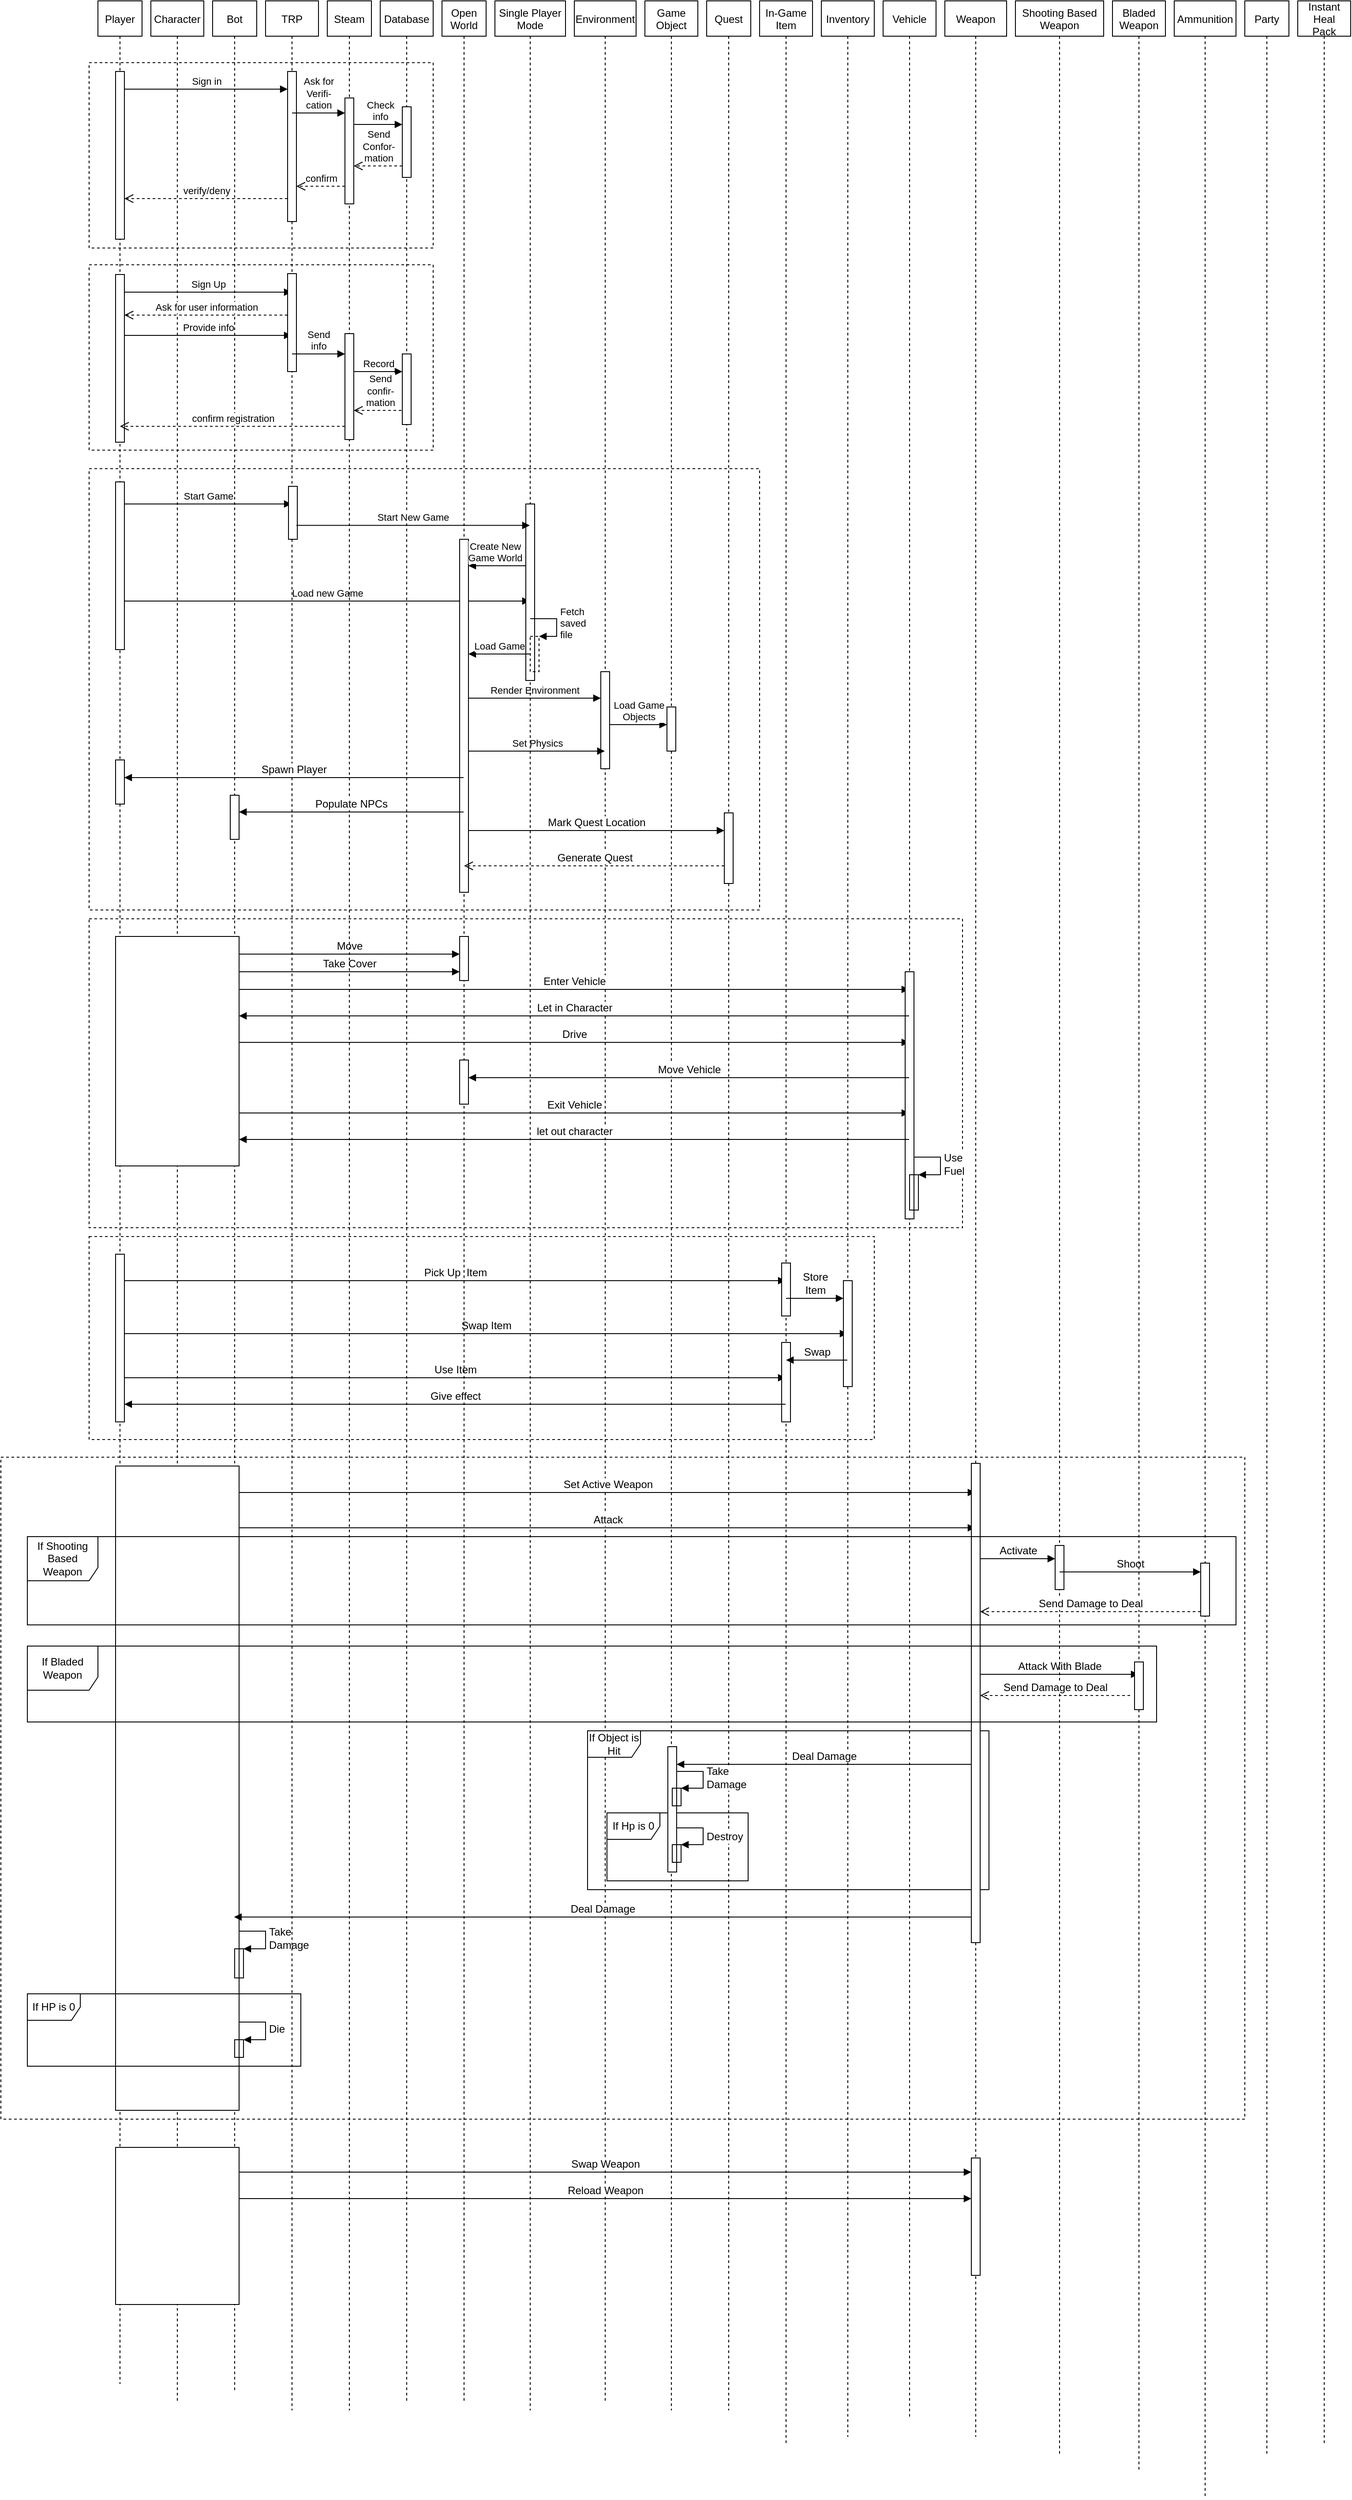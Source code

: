 <mxfile version="17.0.0" type="github">
  <diagram id="kgpKYQtTHZ0yAKxKKP6v" name="Page-1">
    <mxGraphModel dx="170" dy="191" grid="1" gridSize="10" guides="0" tooltips="1" connect="0" arrows="0" fold="1" page="1" pageScale="1" pageWidth="850" pageHeight="1100" math="0" shadow="0">
      <root>
        <mxCell id="0" />
        <mxCell id="1" parent="0" />
        <mxCell id="_rLH7s73-tPlKPjFJsqt-152" value="" style="rounded=0;whiteSpace=wrap;html=1;dashed=1;fontSize=12;fillColor=none;" vertex="1" parent="1">
          <mxGeometry x="10" y="1730" width="1410" height="750" as="geometry" />
        </mxCell>
        <mxCell id="_rLH7s73-tPlKPjFJsqt-13" value="Environment" style="shape=umlLifeline;perimeter=lifelinePerimeter;container=1;collapsible=0;recursiveResize=0;rounded=0;shadow=0;strokeWidth=1;" vertex="1" parent="1">
          <mxGeometry x="660" y="80" width="70" height="2720" as="geometry" />
        </mxCell>
        <mxCell id="_rLH7s73-tPlKPjFJsqt-14" value="" style="points=[];perimeter=orthogonalPerimeter;rounded=0;shadow=0;strokeWidth=1;" vertex="1" parent="_rLH7s73-tPlKPjFJsqt-13">
          <mxGeometry x="30" y="760" width="10" height="110" as="geometry" />
        </mxCell>
        <mxCell id="_rLH7s73-tPlKPjFJsqt-87" value="&lt;div&gt;Load Game&lt;/div&gt;&lt;div&gt;Objects&lt;br&gt;&lt;/div&gt;" style="html=1;verticalAlign=bottom;endArrow=block;rounded=0;labelBackgroundColor=#FFFFFF;" edge="1" parent="_rLH7s73-tPlKPjFJsqt-13" target="_rLH7s73-tPlKPjFJsqt-16">
          <mxGeometry width="80" relative="1" as="geometry">
            <mxPoint x="40" y="820" as="sourcePoint" />
            <mxPoint x="120" y="820" as="targetPoint" />
          </mxGeometry>
        </mxCell>
        <mxCell id="_rLH7s73-tPlKPjFJsqt-17" value="Quest" style="shape=umlLifeline;perimeter=lifelinePerimeter;container=1;collapsible=0;recursiveResize=0;rounded=0;shadow=0;strokeWidth=1;" vertex="1" parent="1">
          <mxGeometry x="810" y="80" width="50" height="2730" as="geometry" />
        </mxCell>
        <mxCell id="_rLH7s73-tPlKPjFJsqt-145" value="&lt;div&gt;If Object is&lt;/div&gt;&lt;div&gt;Hit&lt;br&gt;&lt;/div&gt;" style="shape=umlFrame;whiteSpace=wrap;html=1;fontSize=12;fillColor=default;" vertex="1" parent="_rLH7s73-tPlKPjFJsqt-17">
          <mxGeometry x="-135" y="1960" width="455" height="180" as="geometry" />
        </mxCell>
        <mxCell id="_rLH7s73-tPlKPjFJsqt-148" value="If Hp is 0" style="shape=umlFrame;whiteSpace=wrap;html=1;fontSize=12;fillColor=default;" vertex="1" parent="_rLH7s73-tPlKPjFJsqt-17">
          <mxGeometry x="-113" y="2053" width="160" height="77" as="geometry" />
        </mxCell>
        <mxCell id="_rLH7s73-tPlKPjFJsqt-118" value="" style="rounded=0;whiteSpace=wrap;html=1;dashed=1;fontSize=12;fillColor=none;" vertex="1" parent="1">
          <mxGeometry x="110" y="1480" width="890" height="230" as="geometry" />
        </mxCell>
        <mxCell id="_rLH7s73-tPlKPjFJsqt-109" value="" style="rounded=0;whiteSpace=wrap;html=1;dashed=1;fontSize=12;fillColor=none;" vertex="1" parent="1">
          <mxGeometry x="110" y="1120" width="990" height="350" as="geometry" />
        </mxCell>
        <mxCell id="_rLH7s73-tPlKPjFJsqt-96" value="" style="rounded=0;whiteSpace=wrap;html=1;dashed=1;fontSize=12;fillColor=none;" vertex="1" parent="1">
          <mxGeometry x="110" y="610" width="760" height="500" as="geometry" />
        </mxCell>
        <mxCell id="_rLH7s73-tPlKPjFJsqt-76" value="" style="rounded=0;whiteSpace=wrap;html=1;fillColor=none;dashed=1;" vertex="1" parent="1">
          <mxGeometry x="110" y="379" width="390" height="210" as="geometry" />
        </mxCell>
        <mxCell id="_rLH7s73-tPlKPjFJsqt-64" value="" style="rounded=0;whiteSpace=wrap;html=1;fillColor=none;dashed=1;" vertex="1" parent="1">
          <mxGeometry x="110" y="150" width="390" height="210" as="geometry" />
        </mxCell>
        <mxCell id="3nuBFxr9cyL0pnOWT2aG-1" value="Player" style="shape=umlLifeline;perimeter=lifelinePerimeter;container=1;collapsible=0;recursiveResize=0;rounded=0;shadow=0;strokeWidth=1;" parent="1" vertex="1">
          <mxGeometry x="120" y="80" width="50" height="2700" as="geometry" />
        </mxCell>
        <mxCell id="3nuBFxr9cyL0pnOWT2aG-2" value="" style="points=[];perimeter=orthogonalPerimeter;rounded=0;shadow=0;strokeWidth=1;" parent="3nuBFxr9cyL0pnOWT2aG-1" vertex="1">
          <mxGeometry x="20" y="80" width="10" height="190" as="geometry" />
        </mxCell>
        <mxCell id="_rLH7s73-tPlKPjFJsqt-55" value="Sign in" style="html=1;verticalAlign=bottom;endArrow=block;rounded=0;" edge="1" parent="3nuBFxr9cyL0pnOWT2aG-1" target="_rLH7s73-tPlKPjFJsqt-50">
          <mxGeometry width="80" relative="1" as="geometry">
            <mxPoint x="30" y="100" as="sourcePoint" />
            <mxPoint x="110" y="100" as="targetPoint" />
          </mxGeometry>
        </mxCell>
        <mxCell id="_rLH7s73-tPlKPjFJsqt-65" value="" style="points=[];perimeter=orthogonalPerimeter;rounded=0;shadow=0;strokeWidth=1;" vertex="1" parent="3nuBFxr9cyL0pnOWT2aG-1">
          <mxGeometry x="20" y="310" width="10" height="190" as="geometry" />
        </mxCell>
        <mxCell id="_rLH7s73-tPlKPjFJsqt-67" value="Sign Up" style="html=1;verticalAlign=bottom;endArrow=block;rounded=0;" edge="1" parent="3nuBFxr9cyL0pnOWT2aG-1" target="_rLH7s73-tPlKPjFJsqt-3">
          <mxGeometry width="80" relative="1" as="geometry">
            <mxPoint x="30" y="330" as="sourcePoint" />
            <mxPoint x="220" y="330" as="targetPoint" />
          </mxGeometry>
        </mxCell>
        <mxCell id="_rLH7s73-tPlKPjFJsqt-69" value="Provide info" style="html=1;verticalAlign=bottom;endArrow=block;rounded=0;" edge="1" parent="3nuBFxr9cyL0pnOWT2aG-1">
          <mxGeometry width="80" relative="1" as="geometry">
            <mxPoint x="30" y="379" as="sourcePoint" />
            <mxPoint x="219.5" y="379" as="targetPoint" />
          </mxGeometry>
        </mxCell>
        <mxCell id="_rLH7s73-tPlKPjFJsqt-77" value="" style="points=[];perimeter=orthogonalPerimeter;rounded=0;shadow=0;strokeWidth=1;" vertex="1" parent="3nuBFxr9cyL0pnOWT2aG-1">
          <mxGeometry x="20" y="545" width="10" height="190" as="geometry" />
        </mxCell>
        <mxCell id="_rLH7s73-tPlKPjFJsqt-79" value="Start Game" style="html=1;verticalAlign=bottom;endArrow=block;rounded=0;" edge="1" parent="3nuBFxr9cyL0pnOWT2aG-1" target="_rLH7s73-tPlKPjFJsqt-3">
          <mxGeometry width="80" relative="1" as="geometry">
            <mxPoint x="30" y="570" as="sourcePoint" />
            <mxPoint x="110" y="570" as="targetPoint" />
          </mxGeometry>
        </mxCell>
        <mxCell id="_rLH7s73-tPlKPjFJsqt-82" value="Load new Game" style="html=1;verticalAlign=bottom;endArrow=block;rounded=0;" edge="1" parent="3nuBFxr9cyL0pnOWT2aG-1" target="_rLH7s73-tPlKPjFJsqt-11">
          <mxGeometry width="80" relative="1" as="geometry">
            <mxPoint x="30" y="680" as="sourcePoint" />
            <mxPoint x="110" y="680" as="targetPoint" />
          </mxGeometry>
        </mxCell>
        <mxCell id="_rLH7s73-tPlKPjFJsqt-110" value="" style="points=[];perimeter=orthogonalPerimeter;rounded=0;shadow=0;strokeWidth=1;" vertex="1" parent="3nuBFxr9cyL0pnOWT2aG-1">
          <mxGeometry x="20" y="1420" width="10" height="190" as="geometry" />
        </mxCell>
        <mxCell id="_rLH7s73-tPlKPjFJsqt-111" value="Pick Up&amp;nbsp; Item" style="html=1;verticalAlign=bottom;endArrow=block;rounded=0;labelBackgroundColor=#FFFFFF;fontSize=12;" edge="1" parent="3nuBFxr9cyL0pnOWT2aG-1" target="_rLH7s73-tPlKPjFJsqt-19">
          <mxGeometry width="80" relative="1" as="geometry">
            <mxPoint x="30" y="1450" as="sourcePoint" />
            <mxPoint x="110" y="1450" as="targetPoint" />
          </mxGeometry>
        </mxCell>
        <mxCell id="_rLH7s73-tPlKPjFJsqt-113" value="Swap Item" style="html=1;verticalAlign=bottom;endArrow=block;rounded=0;labelBackgroundColor=#FFFFFF;fontSize=12;" edge="1" parent="3nuBFxr9cyL0pnOWT2aG-1" target="_rLH7s73-tPlKPjFJsqt-23">
          <mxGeometry width="80" relative="1" as="geometry">
            <mxPoint x="30" y="1510" as="sourcePoint" />
            <mxPoint x="110" y="1510" as="targetPoint" />
          </mxGeometry>
        </mxCell>
        <mxCell id="_rLH7s73-tPlKPjFJsqt-116" value="Use Item" style="html=1;verticalAlign=bottom;endArrow=block;rounded=0;labelBackgroundColor=#FFFFFF;fontSize=12;" edge="1" parent="3nuBFxr9cyL0pnOWT2aG-1" target="_rLH7s73-tPlKPjFJsqt-19">
          <mxGeometry width="80" relative="1" as="geometry">
            <mxPoint x="30" y="1560" as="sourcePoint" />
            <mxPoint x="110" y="1560" as="targetPoint" />
          </mxGeometry>
        </mxCell>
        <mxCell id="3nuBFxr9cyL0pnOWT2aG-5" value="Character" style="shape=umlLifeline;perimeter=lifelinePerimeter;container=1;collapsible=0;recursiveResize=0;rounded=0;shadow=0;strokeWidth=1;" parent="1" vertex="1">
          <mxGeometry x="180" y="80" width="60" height="2720" as="geometry" />
        </mxCell>
        <mxCell id="_rLH7s73-tPlKPjFJsqt-1" value="Bot" style="shape=umlLifeline;perimeter=lifelinePerimeter;container=1;collapsible=0;recursiveResize=0;rounded=0;shadow=0;strokeWidth=1;" vertex="1" parent="1">
          <mxGeometry x="250" y="80" width="50" height="2710" as="geometry" />
        </mxCell>
        <mxCell id="_rLH7s73-tPlKPjFJsqt-91" value="" style="points=[];perimeter=orthogonalPerimeter;rounded=0;shadow=0;strokeWidth=1;" vertex="1" parent="_rLH7s73-tPlKPjFJsqt-1">
          <mxGeometry x="20" y="900" width="10" height="50" as="geometry" />
        </mxCell>
        <mxCell id="_rLH7s73-tPlKPjFJsqt-99" value="Move" style="html=1;verticalAlign=bottom;endArrow=block;rounded=0;labelBackgroundColor=#FFFFFF;fontSize=12;" edge="1" parent="_rLH7s73-tPlKPjFJsqt-1" target="_rLH7s73-tPlKPjFJsqt-98">
          <mxGeometry width="80" relative="1" as="geometry">
            <mxPoint x="30" y="1080" as="sourcePoint" />
            <mxPoint x="260" y="1080" as="targetPoint" />
          </mxGeometry>
        </mxCell>
        <mxCell id="_rLH7s73-tPlKPjFJsqt-100" value="Enter Vehicle" style="html=1;verticalAlign=bottom;endArrow=block;rounded=0;labelBackgroundColor=#FFFFFF;fontSize=12;" edge="1" parent="_rLH7s73-tPlKPjFJsqt-1" target="_rLH7s73-tPlKPjFJsqt-25">
          <mxGeometry width="80" relative="1" as="geometry">
            <mxPoint x="30" y="1120" as="sourcePoint" />
            <mxPoint x="110" y="1120" as="targetPoint" />
          </mxGeometry>
        </mxCell>
        <mxCell id="_rLH7s73-tPlKPjFJsqt-102" value="Drive" style="html=1;verticalAlign=bottom;endArrow=block;rounded=0;labelBackgroundColor=#FFFFFF;fontSize=12;" edge="1" parent="_rLH7s73-tPlKPjFJsqt-1">
          <mxGeometry width="80" relative="1" as="geometry">
            <mxPoint x="30" y="1180" as="sourcePoint" />
            <mxPoint x="789.5" y="1180" as="targetPoint" />
          </mxGeometry>
        </mxCell>
        <mxCell id="_rLH7s73-tPlKPjFJsqt-105" value="Exit Vehicle" style="html=1;verticalAlign=bottom;endArrow=block;rounded=0;labelBackgroundColor=#FFFFFF;fontSize=12;" edge="1" parent="_rLH7s73-tPlKPjFJsqt-1" target="_rLH7s73-tPlKPjFJsqt-25">
          <mxGeometry width="80" relative="1" as="geometry">
            <mxPoint x="30" y="1260" as="sourcePoint" />
            <mxPoint x="110" y="1260" as="targetPoint" />
          </mxGeometry>
        </mxCell>
        <mxCell id="_rLH7s73-tPlKPjFJsqt-119" value="" style="points=[];perimeter=orthogonalPerimeter;rounded=0;shadow=0;strokeWidth=1;" vertex="1" parent="_rLH7s73-tPlKPjFJsqt-1">
          <mxGeometry x="-110" y="1660" width="140" height="730" as="geometry" />
        </mxCell>
        <mxCell id="_rLH7s73-tPlKPjFJsqt-121" value="Set Active Weapon" style="html=1;verticalAlign=bottom;endArrow=block;rounded=0;labelBackgroundColor=#FFFFFF;fontSize=12;" edge="1" parent="_rLH7s73-tPlKPjFJsqt-1" target="_rLH7s73-tPlKPjFJsqt-21">
          <mxGeometry width="80" relative="1" as="geometry">
            <mxPoint x="30" y="1690" as="sourcePoint" />
            <mxPoint x="110" y="1690" as="targetPoint" />
          </mxGeometry>
        </mxCell>
        <mxCell id="_rLH7s73-tPlKPjFJsqt-122" value="Attack" style="html=1;verticalAlign=bottom;endArrow=block;rounded=0;labelBackgroundColor=#FFFFFF;fontSize=12;" edge="1" parent="_rLH7s73-tPlKPjFJsqt-1" target="_rLH7s73-tPlKPjFJsqt-21">
          <mxGeometry width="80" relative="1" as="geometry">
            <mxPoint x="30" y="1730" as="sourcePoint" />
            <mxPoint x="110" y="1730" as="targetPoint" />
          </mxGeometry>
        </mxCell>
        <mxCell id="_rLH7s73-tPlKPjFJsqt-134" value="" style="html=1;points=[];perimeter=orthogonalPerimeter;fontSize=12;fillColor=none;" vertex="1" parent="_rLH7s73-tPlKPjFJsqt-1">
          <mxGeometry x="25" y="2207" width="10" height="33" as="geometry" />
        </mxCell>
        <mxCell id="_rLH7s73-tPlKPjFJsqt-135" value="&lt;div&gt;Take&lt;/div&gt;&lt;div&gt;Damage&lt;/div&gt;" style="edgeStyle=orthogonalEdgeStyle;html=1;align=left;spacingLeft=2;endArrow=block;rounded=0;entryX=1;entryY=0;labelBackgroundColor=#FFFFFF;fontSize=12;" edge="1" target="_rLH7s73-tPlKPjFJsqt-134" parent="_rLH7s73-tPlKPjFJsqt-1">
          <mxGeometry relative="1" as="geometry">
            <mxPoint x="30" y="2187" as="sourcePoint" />
            <Array as="points">
              <mxPoint x="60" y="2187" />
            </Array>
          </mxGeometry>
        </mxCell>
        <mxCell id="_rLH7s73-tPlKPjFJsqt-153" value="Take Cover" style="html=1;verticalAlign=bottom;endArrow=block;rounded=0;labelBackgroundColor=#FFFFFF;fontSize=12;" edge="1" parent="_rLH7s73-tPlKPjFJsqt-1" target="_rLH7s73-tPlKPjFJsqt-98">
          <mxGeometry width="80" relative="1" as="geometry">
            <mxPoint x="30" y="1100" as="sourcePoint" />
            <mxPoint x="110" y="1100" as="targetPoint" />
          </mxGeometry>
        </mxCell>
        <mxCell id="_rLH7s73-tPlKPjFJsqt-156" value="Swap Weapon" style="html=1;verticalAlign=bottom;endArrow=block;rounded=0;labelBackgroundColor=#FFFFFF;fontSize=12;" edge="1" parent="_rLH7s73-tPlKPjFJsqt-1" target="_rLH7s73-tPlKPjFJsqt-155">
          <mxGeometry width="80" relative="1" as="geometry">
            <mxPoint x="30" y="2460" as="sourcePoint" />
            <mxPoint x="110" y="2460" as="targetPoint" />
          </mxGeometry>
        </mxCell>
        <mxCell id="_rLH7s73-tPlKPjFJsqt-157" value="Reload Weapon" style="html=1;verticalAlign=bottom;endArrow=block;rounded=0;labelBackgroundColor=#FFFFFF;fontSize=12;" edge="1" parent="_rLH7s73-tPlKPjFJsqt-1" target="_rLH7s73-tPlKPjFJsqt-155">
          <mxGeometry width="80" relative="1" as="geometry">
            <mxPoint x="30" y="2490" as="sourcePoint" />
            <mxPoint x="110" y="2490" as="targetPoint" />
          </mxGeometry>
        </mxCell>
        <mxCell id="_rLH7s73-tPlKPjFJsqt-3" value="TRP" style="shape=umlLifeline;perimeter=lifelinePerimeter;container=1;collapsible=0;recursiveResize=0;rounded=0;shadow=0;strokeWidth=1;" vertex="1" parent="1">
          <mxGeometry x="310" y="80" width="60" height="2730" as="geometry" />
        </mxCell>
        <mxCell id="_rLH7s73-tPlKPjFJsqt-50" value="" style="points=[];perimeter=orthogonalPerimeter;rounded=0;shadow=0;strokeWidth=1;" vertex="1" parent="_rLH7s73-tPlKPjFJsqt-3">
          <mxGeometry x="25" y="80" width="10" height="170" as="geometry" />
        </mxCell>
        <mxCell id="_rLH7s73-tPlKPjFJsqt-56" value="&lt;div&gt;Ask for &lt;br&gt;&lt;/div&gt;&lt;div&gt;Verifi-&lt;/div&gt;&lt;div&gt;cation&lt;br&gt;&lt;/div&gt;" style="html=1;verticalAlign=bottom;endArrow=block;rounded=0;" edge="1" parent="_rLH7s73-tPlKPjFJsqt-3" target="_rLH7s73-tPlKPjFJsqt-51">
          <mxGeometry width="80" relative="1" as="geometry">
            <mxPoint x="30" y="127" as="sourcePoint" />
            <mxPoint x="94.5" y="127" as="targetPoint" />
          </mxGeometry>
        </mxCell>
        <mxCell id="_rLH7s73-tPlKPjFJsqt-61" value="confirm" style="html=1;verticalAlign=bottom;endArrow=open;dashed=1;endSize=8;rounded=0;" edge="1" parent="_rLH7s73-tPlKPjFJsqt-3" target="_rLH7s73-tPlKPjFJsqt-50">
          <mxGeometry relative="1" as="geometry">
            <mxPoint x="90" y="210" as="sourcePoint" />
            <mxPoint x="40" y="210" as="targetPoint" />
          </mxGeometry>
        </mxCell>
        <mxCell id="_rLH7s73-tPlKPjFJsqt-66" value="" style="points=[];perimeter=orthogonalPerimeter;rounded=0;shadow=0;strokeWidth=1;" vertex="1" parent="_rLH7s73-tPlKPjFJsqt-3">
          <mxGeometry x="25" y="309" width="10" height="111" as="geometry" />
        </mxCell>
        <mxCell id="_rLH7s73-tPlKPjFJsqt-71" value="&lt;div&gt;Send&lt;/div&gt;&lt;div&gt;info&lt;/div&gt;" style="html=1;verticalAlign=bottom;endArrow=block;rounded=0;" edge="1" parent="_rLH7s73-tPlKPjFJsqt-3" target="_rLH7s73-tPlKPjFJsqt-70">
          <mxGeometry width="80" relative="1" as="geometry">
            <mxPoint x="30" y="400" as="sourcePoint" />
            <mxPoint x="110" y="400" as="targetPoint" />
          </mxGeometry>
        </mxCell>
        <mxCell id="_rLH7s73-tPlKPjFJsqt-75" value="confirm registration" style="html=1;verticalAlign=bottom;endArrow=open;dashed=1;endSize=8;rounded=0;" edge="1" parent="_rLH7s73-tPlKPjFJsqt-3">
          <mxGeometry relative="1" as="geometry">
            <mxPoint x="90" y="482" as="sourcePoint" />
            <mxPoint x="-165.071" y="482" as="targetPoint" />
          </mxGeometry>
        </mxCell>
        <mxCell id="_rLH7s73-tPlKPjFJsqt-78" value="" style="points=[];perimeter=orthogonalPerimeter;rounded=0;shadow=0;strokeWidth=1;" vertex="1" parent="_rLH7s73-tPlKPjFJsqt-3">
          <mxGeometry x="26" y="550" width="10" height="60" as="geometry" />
        </mxCell>
        <mxCell id="_rLH7s73-tPlKPjFJsqt-5" value="Steam" style="shape=umlLifeline;perimeter=lifelinePerimeter;container=1;collapsible=0;recursiveResize=0;rounded=0;shadow=0;strokeWidth=1;" vertex="1" parent="1">
          <mxGeometry x="380" y="80" width="50" height="2730" as="geometry" />
        </mxCell>
        <mxCell id="_rLH7s73-tPlKPjFJsqt-51" value="" style="points=[];perimeter=orthogonalPerimeter;rounded=0;shadow=0;strokeWidth=1;" vertex="1" parent="_rLH7s73-tPlKPjFJsqt-5">
          <mxGeometry x="20" y="110" width="10" height="120" as="geometry" />
        </mxCell>
        <mxCell id="_rLH7s73-tPlKPjFJsqt-58" value="&lt;div&gt;Check &lt;br&gt;&lt;/div&gt;&lt;div&gt;info&lt;/div&gt;" style="html=1;verticalAlign=bottom;endArrow=block;rounded=0;" edge="1" parent="_rLH7s73-tPlKPjFJsqt-5">
          <mxGeometry x="0.091" width="80" relative="1" as="geometry">
            <mxPoint x="30" y="140" as="sourcePoint" />
            <mxPoint x="85" y="140" as="targetPoint" />
            <mxPoint as="offset" />
          </mxGeometry>
        </mxCell>
        <mxCell id="_rLH7s73-tPlKPjFJsqt-60" value="&lt;div&gt;Send&lt;/div&gt;&lt;div&gt;Confor-&lt;/div&gt;&lt;div&gt;mation&lt;/div&gt;" style="html=1;verticalAlign=bottom;endArrow=open;dashed=1;endSize=8;rounded=0;" edge="1" parent="_rLH7s73-tPlKPjFJsqt-5">
          <mxGeometry relative="1" as="geometry">
            <mxPoint x="85" y="187" as="sourcePoint" />
            <mxPoint x="30" y="187" as="targetPoint" />
          </mxGeometry>
        </mxCell>
        <mxCell id="_rLH7s73-tPlKPjFJsqt-70" value="" style="points=[];perimeter=orthogonalPerimeter;rounded=0;shadow=0;strokeWidth=1;" vertex="1" parent="_rLH7s73-tPlKPjFJsqt-5">
          <mxGeometry x="20" y="377" width="10" height="120" as="geometry" />
        </mxCell>
        <mxCell id="_rLH7s73-tPlKPjFJsqt-73" value="Record" style="html=1;verticalAlign=bottom;endArrow=block;rounded=0;" edge="1" parent="_rLH7s73-tPlKPjFJsqt-5" target="_rLH7s73-tPlKPjFJsqt-72">
          <mxGeometry width="80" relative="1" as="geometry">
            <mxPoint x="30" y="420" as="sourcePoint" />
            <mxPoint x="110" y="420" as="targetPoint" />
          </mxGeometry>
        </mxCell>
        <mxCell id="_rLH7s73-tPlKPjFJsqt-74" value="&lt;div&gt;Send &lt;br&gt;&lt;/div&gt;&lt;div&gt;confir-&lt;/div&gt;&lt;div&gt;mation&lt;/div&gt;" style="html=1;verticalAlign=bottom;endArrow=open;dashed=1;endSize=8;rounded=0;" edge="1" parent="_rLH7s73-tPlKPjFJsqt-5">
          <mxGeometry relative="1" as="geometry">
            <mxPoint x="90" y="464" as="sourcePoint" />
            <mxPoint x="30" y="464" as="targetPoint" />
          </mxGeometry>
        </mxCell>
        <mxCell id="_rLH7s73-tPlKPjFJsqt-7" value="Database" style="shape=umlLifeline;perimeter=lifelinePerimeter;container=1;collapsible=0;recursiveResize=0;rounded=0;shadow=0;strokeWidth=1;" vertex="1" parent="1">
          <mxGeometry x="440" y="80" width="60" height="2720" as="geometry" />
        </mxCell>
        <mxCell id="_rLH7s73-tPlKPjFJsqt-52" value="" style="points=[];perimeter=orthogonalPerimeter;rounded=0;shadow=0;strokeWidth=1;" vertex="1" parent="_rLH7s73-tPlKPjFJsqt-7">
          <mxGeometry x="25" y="120" width="10" height="80" as="geometry" />
        </mxCell>
        <mxCell id="_rLH7s73-tPlKPjFJsqt-72" value="" style="points=[];perimeter=orthogonalPerimeter;rounded=0;shadow=0;strokeWidth=1;" vertex="1" parent="_rLH7s73-tPlKPjFJsqt-7">
          <mxGeometry x="25" y="400" width="10" height="80" as="geometry" />
        </mxCell>
        <mxCell id="_rLH7s73-tPlKPjFJsqt-9" value="Open&#xa;World" style="shape=umlLifeline;perimeter=lifelinePerimeter;container=1;collapsible=0;recursiveResize=0;rounded=0;shadow=0;strokeWidth=1;" vertex="1" parent="1">
          <mxGeometry x="510" y="80" width="50" height="2720" as="geometry" />
        </mxCell>
        <mxCell id="_rLH7s73-tPlKPjFJsqt-10" value="" style="points=[];perimeter=orthogonalPerimeter;rounded=0;shadow=0;strokeWidth=1;" vertex="1" parent="_rLH7s73-tPlKPjFJsqt-9">
          <mxGeometry x="20" y="610" width="10" height="400" as="geometry" />
        </mxCell>
        <mxCell id="_rLH7s73-tPlKPjFJsqt-86" value="&lt;span style=&quot;background-color: rgb(255 , 255 , 255)&quot;&gt;Render Environment&lt;/span&gt;" style="html=1;verticalAlign=bottom;endArrow=block;rounded=0;" edge="1" parent="_rLH7s73-tPlKPjFJsqt-9" target="_rLH7s73-tPlKPjFJsqt-14">
          <mxGeometry width="80" relative="1" as="geometry">
            <mxPoint x="30" y="790" as="sourcePoint" />
            <mxPoint x="170" y="790" as="targetPoint" />
          </mxGeometry>
        </mxCell>
        <mxCell id="_rLH7s73-tPlKPjFJsqt-88" value="Set Physics" style="html=1;verticalAlign=bottom;endArrow=block;rounded=0;labelBackgroundColor=#FFFFFF;" edge="1" parent="_rLH7s73-tPlKPjFJsqt-9" target="_rLH7s73-tPlKPjFJsqt-13">
          <mxGeometry width="80" relative="1" as="geometry">
            <mxPoint x="30" y="850" as="sourcePoint" />
            <mxPoint x="110" y="850" as="targetPoint" />
          </mxGeometry>
        </mxCell>
        <mxCell id="_rLH7s73-tPlKPjFJsqt-93" value="Mark Quest Location" style="html=1;verticalAlign=bottom;endArrow=block;rounded=0;labelBackgroundColor=#FFFFFF;fontSize=12;" edge="1" parent="_rLH7s73-tPlKPjFJsqt-9" target="_rLH7s73-tPlKPjFJsqt-18">
          <mxGeometry width="80" relative="1" as="geometry">
            <mxPoint x="30" y="940" as="sourcePoint" />
            <mxPoint x="110" y="940" as="targetPoint" />
          </mxGeometry>
        </mxCell>
        <mxCell id="_rLH7s73-tPlKPjFJsqt-98" value="" style="points=[];perimeter=orthogonalPerimeter;rounded=0;shadow=0;strokeWidth=1;" vertex="1" parent="_rLH7s73-tPlKPjFJsqt-9">
          <mxGeometry x="20" y="1060" width="10" height="50" as="geometry" />
        </mxCell>
        <mxCell id="_rLH7s73-tPlKPjFJsqt-103" value="" style="points=[];perimeter=orthogonalPerimeter;rounded=0;shadow=0;strokeWidth=1;" vertex="1" parent="_rLH7s73-tPlKPjFJsqt-9">
          <mxGeometry x="20" y="1200" width="10" height="50" as="geometry" />
        </mxCell>
        <mxCell id="_rLH7s73-tPlKPjFJsqt-11" value="Single Player&#xa;Mode" style="shape=umlLifeline;perimeter=lifelinePerimeter;container=1;collapsible=0;recursiveResize=0;rounded=0;shadow=0;strokeWidth=1;" vertex="1" parent="1">
          <mxGeometry x="570" y="80" width="80" height="2730" as="geometry" />
        </mxCell>
        <mxCell id="_rLH7s73-tPlKPjFJsqt-12" value="" style="points=[];perimeter=orthogonalPerimeter;rounded=0;shadow=0;strokeWidth=1;" vertex="1" parent="_rLH7s73-tPlKPjFJsqt-11">
          <mxGeometry x="35" y="570" width="10" height="200" as="geometry" />
        </mxCell>
        <mxCell id="_rLH7s73-tPlKPjFJsqt-81" value="&lt;div&gt;Create New&lt;/div&gt;&lt;div&gt;Game World&lt;br&gt;&lt;/div&gt;" style="html=1;verticalAlign=bottom;endArrow=block;rounded=0;" edge="1" parent="_rLH7s73-tPlKPjFJsqt-11" source="_rLH7s73-tPlKPjFJsqt-12">
          <mxGeometry x="0.077" width="80" relative="1" as="geometry">
            <mxPoint x="50" y="640" as="sourcePoint" />
            <mxPoint x="-30" y="640" as="targetPoint" />
            <mxPoint as="offset" />
          </mxGeometry>
        </mxCell>
        <mxCell id="_rLH7s73-tPlKPjFJsqt-83" value="" style="html=1;points=[];perimeter=orthogonalPerimeter;dashed=1;fillColor=none;" vertex="1" parent="_rLH7s73-tPlKPjFJsqt-11">
          <mxGeometry x="40" y="720" width="10" height="40" as="geometry" />
        </mxCell>
        <mxCell id="_rLH7s73-tPlKPjFJsqt-84" value="&lt;div&gt;Fetch &lt;br&gt;&lt;/div&gt;&lt;div&gt;saved &lt;br&gt;&lt;/div&gt;&lt;div&gt;file&lt;/div&gt;" style="edgeStyle=orthogonalEdgeStyle;html=1;align=left;spacingLeft=2;endArrow=block;rounded=0;entryX=1;entryY=0;" edge="1" target="_rLH7s73-tPlKPjFJsqt-83" parent="_rLH7s73-tPlKPjFJsqt-11">
          <mxGeometry relative="1" as="geometry">
            <mxPoint x="40" y="700" as="sourcePoint" />
            <Array as="points">
              <mxPoint x="70" y="700" />
            </Array>
          </mxGeometry>
        </mxCell>
        <mxCell id="_rLH7s73-tPlKPjFJsqt-85" value="Load Game" style="html=1;verticalAlign=bottom;endArrow=block;rounded=0;entryX=0;entryY=0.499;entryDx=0;entryDy=0;entryPerimeter=0;exitX=0;exitY=0.499;exitDx=0;exitDy=0;exitPerimeter=0;" edge="1" parent="_rLH7s73-tPlKPjFJsqt-11" source="_rLH7s73-tPlKPjFJsqt-83">
          <mxGeometry width="80" relative="1" as="geometry">
            <mxPoint x="30" y="740" as="sourcePoint" />
            <mxPoint x="-30" y="740" as="targetPoint" />
          </mxGeometry>
        </mxCell>
        <mxCell id="_rLH7s73-tPlKPjFJsqt-15" value="Game&#xa;Object" style="shape=umlLifeline;perimeter=lifelinePerimeter;container=1;collapsible=0;recursiveResize=0;rounded=0;shadow=0;strokeWidth=1;fillColor=none;" vertex="1" parent="1">
          <mxGeometry x="740" y="80" width="60" height="2730" as="geometry" />
        </mxCell>
        <mxCell id="_rLH7s73-tPlKPjFJsqt-16" value="" style="points=[];perimeter=orthogonalPerimeter;rounded=0;shadow=0;strokeWidth=1;" vertex="1" parent="_rLH7s73-tPlKPjFJsqt-15">
          <mxGeometry x="25" y="800" width="10" height="50" as="geometry" />
        </mxCell>
        <mxCell id="_rLH7s73-tPlKPjFJsqt-132" value="&lt;div&gt;Take&lt;/div&gt;&lt;div&gt;Damage&lt;br&gt;&lt;/div&gt;" style="edgeStyle=orthogonalEdgeStyle;html=1;align=left;spacingLeft=2;endArrow=block;rounded=0;entryX=1;entryY=0;labelBackgroundColor=#FFFFFF;fontSize=12;" edge="1" target="_rLH7s73-tPlKPjFJsqt-131" parent="_rLH7s73-tPlKPjFJsqt-15">
          <mxGeometry relative="1" as="geometry">
            <mxPoint x="36" y="2006" as="sourcePoint" />
            <Array as="points">
              <mxPoint x="66" y="2006" />
            </Array>
          </mxGeometry>
        </mxCell>
        <mxCell id="_rLH7s73-tPlKPjFJsqt-130" value="" style="points=[];perimeter=orthogonalPerimeter;rounded=0;shadow=0;strokeWidth=1;" vertex="1" parent="_rLH7s73-tPlKPjFJsqt-15">
          <mxGeometry x="26" y="1978" width="10" height="142" as="geometry" />
        </mxCell>
        <mxCell id="_rLH7s73-tPlKPjFJsqt-131" value="" style="html=1;points=[];perimeter=orthogonalPerimeter;fontSize=12;fillColor=none;" vertex="1" parent="_rLH7s73-tPlKPjFJsqt-15">
          <mxGeometry x="31" y="2025" width="10" height="20" as="geometry" />
        </mxCell>
        <mxCell id="_rLH7s73-tPlKPjFJsqt-146" value="" style="html=1;points=[];perimeter=orthogonalPerimeter;fontSize=12;fillColor=none;" vertex="1" parent="_rLH7s73-tPlKPjFJsqt-15">
          <mxGeometry x="31" y="2089" width="10" height="20" as="geometry" />
        </mxCell>
        <mxCell id="_rLH7s73-tPlKPjFJsqt-147" value="Destroy" style="edgeStyle=orthogonalEdgeStyle;html=1;align=left;spacingLeft=2;endArrow=block;rounded=0;entryX=1;entryY=0;labelBackgroundColor=#FFFFFF;fontSize=12;" edge="1" target="_rLH7s73-tPlKPjFJsqt-146" parent="_rLH7s73-tPlKPjFJsqt-15">
          <mxGeometry x="0.191" relative="1" as="geometry">
            <mxPoint x="36" y="2060" as="sourcePoint" />
            <Array as="points">
              <mxPoint x="36" y="2070" />
              <mxPoint x="66" y="2070" />
              <mxPoint x="66" y="2089" />
            </Array>
            <mxPoint as="offset" />
          </mxGeometry>
        </mxCell>
        <mxCell id="_rLH7s73-tPlKPjFJsqt-19" value="In-Game&#xa;Item" style="shape=umlLifeline;perimeter=lifelinePerimeter;container=1;collapsible=0;recursiveResize=0;rounded=0;shadow=0;strokeWidth=1;" vertex="1" parent="1">
          <mxGeometry x="870" y="80" width="60" height="2770" as="geometry" />
        </mxCell>
        <mxCell id="_rLH7s73-tPlKPjFJsqt-20" value="" style="points=[];perimeter=orthogonalPerimeter;rounded=0;shadow=0;strokeWidth=1;" vertex="1" parent="_rLH7s73-tPlKPjFJsqt-19">
          <mxGeometry x="25" y="1430" width="10" height="60" as="geometry" />
        </mxCell>
        <mxCell id="_rLH7s73-tPlKPjFJsqt-112" value="&lt;div&gt;Store&lt;/div&gt;&lt;div&gt;Item&lt;/div&gt;" style="html=1;verticalAlign=bottom;endArrow=block;rounded=0;labelBackgroundColor=#FFFFFF;fontSize=12;" edge="1" parent="_rLH7s73-tPlKPjFJsqt-19" target="_rLH7s73-tPlKPjFJsqt-24">
          <mxGeometry width="80" relative="1" as="geometry">
            <mxPoint x="30" y="1470" as="sourcePoint" />
            <mxPoint x="110" y="1470" as="targetPoint" />
          </mxGeometry>
        </mxCell>
        <mxCell id="_rLH7s73-tPlKPjFJsqt-114" value="" style="points=[];perimeter=orthogonalPerimeter;rounded=0;shadow=0;strokeWidth=1;" vertex="1" parent="_rLH7s73-tPlKPjFJsqt-19">
          <mxGeometry x="25" y="1520" width="10" height="90" as="geometry" />
        </mxCell>
        <mxCell id="_rLH7s73-tPlKPjFJsqt-21" value="Weapon" style="shape=umlLifeline;perimeter=lifelinePerimeter;container=1;collapsible=0;recursiveResize=0;rounded=0;shadow=0;strokeWidth=1;" vertex="1" parent="1">
          <mxGeometry x="1080" y="80" width="70" height="2760" as="geometry" />
        </mxCell>
        <mxCell id="_rLH7s73-tPlKPjFJsqt-120" value="" style="points=[];perimeter=orthogonalPerimeter;rounded=0;shadow=0;strokeWidth=1;" vertex="1" parent="_rLH7s73-tPlKPjFJsqt-21">
          <mxGeometry x="30" y="1657" width="10" height="543" as="geometry" />
        </mxCell>
        <mxCell id="_rLH7s73-tPlKPjFJsqt-126" value="Activate" style="html=1;verticalAlign=bottom;endArrow=block;rounded=0;labelBackgroundColor=#FFFFFF;fontSize=12;" edge="1" parent="_rLH7s73-tPlKPjFJsqt-21" target="_rLH7s73-tPlKPjFJsqt-125">
          <mxGeometry width="80" relative="1" as="geometry">
            <mxPoint x="40" y="1765" as="sourcePoint" />
            <mxPoint x="120" y="1765" as="targetPoint" />
          </mxGeometry>
        </mxCell>
        <mxCell id="_rLH7s73-tPlKPjFJsqt-140" value="Attack With Blade" style="html=1;verticalAlign=bottom;endArrow=block;rounded=0;labelBackgroundColor=#FFFFFF;fontSize=12;" edge="1" parent="_rLH7s73-tPlKPjFJsqt-21">
          <mxGeometry width="80" relative="1" as="geometry">
            <mxPoint x="40" y="1896" as="sourcePoint" />
            <mxPoint x="219.5" y="1896" as="targetPoint" />
          </mxGeometry>
        </mxCell>
        <mxCell id="_rLH7s73-tPlKPjFJsqt-23" value="Inventory" style="shape=umlLifeline;perimeter=lifelinePerimeter;container=1;collapsible=0;recursiveResize=0;rounded=0;shadow=0;strokeWidth=1;" vertex="1" parent="1">
          <mxGeometry x="940" y="80" width="60" height="2760" as="geometry" />
        </mxCell>
        <mxCell id="_rLH7s73-tPlKPjFJsqt-24" value="" style="points=[];perimeter=orthogonalPerimeter;rounded=0;shadow=0;strokeWidth=1;" vertex="1" parent="_rLH7s73-tPlKPjFJsqt-23">
          <mxGeometry x="25" y="1450" width="10" height="120" as="geometry" />
        </mxCell>
        <mxCell id="_rLH7s73-tPlKPjFJsqt-25" value="Vehicle" style="shape=umlLifeline;perimeter=lifelinePerimeter;container=1;collapsible=0;recursiveResize=0;rounded=0;shadow=0;strokeWidth=1;" vertex="1" parent="1">
          <mxGeometry x="1010" y="80" width="60" height="2740" as="geometry" />
        </mxCell>
        <mxCell id="_rLH7s73-tPlKPjFJsqt-26" value="" style="points=[];perimeter=orthogonalPerimeter;rounded=0;shadow=0;strokeWidth=1;" vertex="1" parent="_rLH7s73-tPlKPjFJsqt-25">
          <mxGeometry x="25" y="1100" width="10" height="280" as="geometry" />
        </mxCell>
        <mxCell id="_rLH7s73-tPlKPjFJsqt-107" value="" style="html=1;points=[];perimeter=orthogonalPerimeter;fontSize=12;fillColor=none;" vertex="1" parent="_rLH7s73-tPlKPjFJsqt-25">
          <mxGeometry x="30" y="1330" width="10" height="40" as="geometry" />
        </mxCell>
        <mxCell id="_rLH7s73-tPlKPjFJsqt-108" value="&lt;div&gt;Use&lt;/div&gt;&lt;div&gt;Fuel&lt;br&gt;&lt;/div&gt;" style="edgeStyle=orthogonalEdgeStyle;html=1;align=left;spacingLeft=2;endArrow=block;rounded=0;entryX=1;entryY=0;labelBackgroundColor=#FFFFFF;fontSize=12;" edge="1" target="_rLH7s73-tPlKPjFJsqt-107" parent="_rLH7s73-tPlKPjFJsqt-25">
          <mxGeometry relative="1" as="geometry">
            <mxPoint x="35" y="1310" as="sourcePoint" />
            <Array as="points">
              <mxPoint x="65" y="1310" />
            </Array>
          </mxGeometry>
        </mxCell>
        <mxCell id="_rLH7s73-tPlKPjFJsqt-27" value="Shooting Based&#xa;Weapon" style="shape=umlLifeline;perimeter=lifelinePerimeter;container=1;collapsible=0;recursiveResize=0;rounded=0;shadow=0;strokeWidth=1;" vertex="1" parent="1">
          <mxGeometry x="1160" y="80" width="100" height="2780" as="geometry" />
        </mxCell>
        <mxCell id="_rLH7s73-tPlKPjFJsqt-125" value="" style="html=1;points=[];perimeter=orthogonalPerimeter;fontSize=12;fillColor=default;" vertex="1" parent="_rLH7s73-tPlKPjFJsqt-27">
          <mxGeometry x="45" y="1750" width="10" height="50" as="geometry" />
        </mxCell>
        <mxCell id="_rLH7s73-tPlKPjFJsqt-128" value="Shoot" style="html=1;verticalAlign=bottom;endArrow=block;rounded=0;labelBackgroundColor=#FFFFFF;fontSize=12;" edge="1" parent="_rLH7s73-tPlKPjFJsqt-27" target="_rLH7s73-tPlKPjFJsqt-127">
          <mxGeometry width="80" relative="1" as="geometry">
            <mxPoint x="50" y="1780" as="sourcePoint" />
            <mxPoint x="130" y="1780" as="targetPoint" />
          </mxGeometry>
        </mxCell>
        <mxCell id="_rLH7s73-tPlKPjFJsqt-143" value="Send Damage to Deal" style="html=1;verticalAlign=bottom;endArrow=open;dashed=1;endSize=8;rounded=0;labelBackgroundColor=#FFFFFF;fontSize=12;" edge="1" parent="_rLH7s73-tPlKPjFJsqt-27" target="_rLH7s73-tPlKPjFJsqt-120">
          <mxGeometry relative="1" as="geometry">
            <mxPoint x="130" y="1920" as="sourcePoint" />
            <mxPoint x="50" y="1920" as="targetPoint" />
          </mxGeometry>
        </mxCell>
        <mxCell id="_rLH7s73-tPlKPjFJsqt-29" value="Ammunition" style="shape=umlLifeline;perimeter=lifelinePerimeter;container=1;collapsible=0;recursiveResize=0;rounded=0;shadow=0;strokeWidth=1;" vertex="1" parent="1">
          <mxGeometry x="1340" y="80" width="70" height="2830" as="geometry" />
        </mxCell>
        <mxCell id="_rLH7s73-tPlKPjFJsqt-127" value="" style="html=1;points=[];perimeter=orthogonalPerimeter;fontSize=12;fillColor=default;" vertex="1" parent="_rLH7s73-tPlKPjFJsqt-29">
          <mxGeometry x="30" y="1770" width="10" height="60" as="geometry" />
        </mxCell>
        <mxCell id="_rLH7s73-tPlKPjFJsqt-31" value="Bladed&#xa;Weapon" style="shape=umlLifeline;perimeter=lifelinePerimeter;container=1;collapsible=0;recursiveResize=0;rounded=0;shadow=0;strokeWidth=1;" vertex="1" parent="1">
          <mxGeometry x="1270" y="80" width="60" height="2800" as="geometry" />
        </mxCell>
        <mxCell id="_rLH7s73-tPlKPjFJsqt-33" value="&#xa;Instant&#xa;Heal&#xa;Pack&#xa;" style="shape=umlLifeline;perimeter=lifelinePerimeter;container=1;collapsible=0;recursiveResize=0;rounded=0;shadow=0;strokeWidth=1;" vertex="1" parent="1">
          <mxGeometry x="1480" y="80" width="60" height="2770" as="geometry" />
        </mxCell>
        <mxCell id="_rLH7s73-tPlKPjFJsqt-35" value="Party" style="shape=umlLifeline;perimeter=lifelinePerimeter;container=1;collapsible=0;recursiveResize=0;rounded=0;shadow=0;strokeWidth=1;" vertex="1" parent="1">
          <mxGeometry x="1420" y="80" width="50" height="2780" as="geometry" />
        </mxCell>
        <mxCell id="_rLH7s73-tPlKPjFJsqt-62" value="verify/deny" style="html=1;verticalAlign=bottom;endArrow=open;dashed=1;endSize=8;rounded=0;" edge="1" parent="1">
          <mxGeometry relative="1" as="geometry">
            <mxPoint x="335" y="304.0" as="sourcePoint" />
            <mxPoint x="150" y="304.0" as="targetPoint" />
          </mxGeometry>
        </mxCell>
        <mxCell id="_rLH7s73-tPlKPjFJsqt-68" value="Ask for user information" style="html=1;verticalAlign=bottom;endArrow=open;dashed=1;endSize=8;rounded=0;" edge="1" parent="1">
          <mxGeometry relative="1" as="geometry">
            <mxPoint x="335" y="436" as="sourcePoint" />
            <mxPoint x="150" y="436" as="targetPoint" />
          </mxGeometry>
        </mxCell>
        <mxCell id="_rLH7s73-tPlKPjFJsqt-80" value="Start New Game" style="html=1;verticalAlign=bottom;endArrow=block;rounded=0;exitX=0.891;exitY=0.738;exitDx=0;exitDy=0;exitPerimeter=0;" edge="1" parent="1" source="_rLH7s73-tPlKPjFJsqt-78" target="_rLH7s73-tPlKPjFJsqt-11">
          <mxGeometry width="80" relative="1" as="geometry">
            <mxPoint x="350" y="670" as="sourcePoint" />
            <mxPoint x="430" y="670" as="targetPoint" />
          </mxGeometry>
        </mxCell>
        <mxCell id="_rLH7s73-tPlKPjFJsqt-89" value="" style="points=[];perimeter=orthogonalPerimeter;rounded=0;shadow=0;strokeWidth=1;" vertex="1" parent="1">
          <mxGeometry x="140" y="940" width="10" height="50" as="geometry" />
        </mxCell>
        <mxCell id="_rLH7s73-tPlKPjFJsqt-90" value="&lt;font style=&quot;font-size: 12px&quot;&gt;Spawn Player&lt;/font&gt;" style="html=1;verticalAlign=bottom;endArrow=block;rounded=0;labelBackgroundColor=#FFFFFF;" edge="1" parent="1" source="_rLH7s73-tPlKPjFJsqt-9">
          <mxGeometry width="80" relative="1" as="geometry">
            <mxPoint x="230" y="960" as="sourcePoint" />
            <mxPoint x="150" y="960" as="targetPoint" />
          </mxGeometry>
        </mxCell>
        <mxCell id="_rLH7s73-tPlKPjFJsqt-92" value="Populate NPCs" style="html=1;verticalAlign=bottom;endArrow=block;rounded=0;labelBackgroundColor=#FFFFFF;fontSize=12;" edge="1" parent="1">
          <mxGeometry width="80" relative="1" as="geometry">
            <mxPoint x="534.5" y="999" as="sourcePoint" />
            <mxPoint x="280" y="999" as="targetPoint" />
          </mxGeometry>
        </mxCell>
        <mxCell id="_rLH7s73-tPlKPjFJsqt-18" value="" style="points=[];perimeter=orthogonalPerimeter;rounded=0;shadow=0;strokeWidth=1;" vertex="1" parent="1">
          <mxGeometry x="830" y="1000" width="10" height="80" as="geometry" />
        </mxCell>
        <mxCell id="_rLH7s73-tPlKPjFJsqt-94" value="Generate Quest" style="html=1;verticalAlign=bottom;endArrow=open;dashed=1;endSize=8;rounded=0;labelBackgroundColor=#FFFFFF;fontSize=12;" edge="1" parent="1" target="_rLH7s73-tPlKPjFJsqt-9">
          <mxGeometry relative="1" as="geometry">
            <mxPoint x="830" y="1060" as="sourcePoint" />
            <mxPoint x="750" y="1060" as="targetPoint" />
          </mxGeometry>
        </mxCell>
        <mxCell id="_rLH7s73-tPlKPjFJsqt-97" value="" style="points=[];perimeter=orthogonalPerimeter;rounded=0;shadow=0;strokeWidth=1;" vertex="1" parent="1">
          <mxGeometry x="140" y="1140" width="140" height="260" as="geometry" />
        </mxCell>
        <mxCell id="_rLH7s73-tPlKPjFJsqt-101" value="Let in Character" style="html=1;verticalAlign=bottom;endArrow=block;rounded=0;labelBackgroundColor=#FFFFFF;fontSize=12;" edge="1" parent="1" source="_rLH7s73-tPlKPjFJsqt-25">
          <mxGeometry width="80" relative="1" as="geometry">
            <mxPoint x="360" y="1230" as="sourcePoint" />
            <mxPoint x="280" y="1230" as="targetPoint" />
          </mxGeometry>
        </mxCell>
        <mxCell id="_rLH7s73-tPlKPjFJsqt-104" value="Move Vehicle" style="html=1;verticalAlign=bottom;endArrow=block;rounded=0;labelBackgroundColor=#FFFFFF;fontSize=12;" edge="1" parent="1" source="_rLH7s73-tPlKPjFJsqt-25">
          <mxGeometry width="80" relative="1" as="geometry">
            <mxPoint x="620" y="1300" as="sourcePoint" />
            <mxPoint x="540" y="1300" as="targetPoint" />
          </mxGeometry>
        </mxCell>
        <mxCell id="_rLH7s73-tPlKPjFJsqt-106" value="let out character" style="html=1;verticalAlign=bottom;endArrow=block;rounded=0;labelBackgroundColor=#FFFFFF;fontSize=12;" edge="1" parent="1" source="_rLH7s73-tPlKPjFJsqt-25">
          <mxGeometry width="80" relative="1" as="geometry">
            <mxPoint x="360" y="1370" as="sourcePoint" />
            <mxPoint x="280" y="1370" as="targetPoint" />
          </mxGeometry>
        </mxCell>
        <mxCell id="_rLH7s73-tPlKPjFJsqt-115" value="&lt;div&gt;Swap&lt;/div&gt;" style="html=1;verticalAlign=bottom;endArrow=block;rounded=0;labelBackgroundColor=#FFFFFF;fontSize=12;" edge="1" parent="1" source="_rLH7s73-tPlKPjFJsqt-23">
          <mxGeometry width="80" relative="1" as="geometry">
            <mxPoint x="940" y="1620" as="sourcePoint" />
            <mxPoint x="900" y="1620" as="targetPoint" />
          </mxGeometry>
        </mxCell>
        <mxCell id="_rLH7s73-tPlKPjFJsqt-117" value="Give effect" style="html=1;verticalAlign=bottom;endArrow=block;rounded=0;labelBackgroundColor=#FFFFFF;fontSize=12;" edge="1" parent="1" source="_rLH7s73-tPlKPjFJsqt-19">
          <mxGeometry width="80" relative="1" as="geometry">
            <mxPoint x="230" y="1670" as="sourcePoint" />
            <mxPoint x="150" y="1670" as="targetPoint" />
          </mxGeometry>
        </mxCell>
        <mxCell id="_rLH7s73-tPlKPjFJsqt-129" value="Deal Damage" style="html=1;verticalAlign=bottom;endArrow=block;rounded=0;labelBackgroundColor=#FFFFFF;fontSize=12;" edge="1" parent="1">
          <mxGeometry width="80" relative="1" as="geometry">
            <mxPoint x="1110" y="2078" as="sourcePoint" />
            <mxPoint x="776" y="2078" as="targetPoint" />
          </mxGeometry>
        </mxCell>
        <mxCell id="_rLH7s73-tPlKPjFJsqt-133" value="Deal Damage" style="html=1;verticalAlign=bottom;endArrow=block;rounded=0;labelBackgroundColor=#FFFFFF;fontSize=12;" edge="1" parent="1">
          <mxGeometry width="80" relative="1" as="geometry">
            <mxPoint x="1110" y="2251.0" as="sourcePoint" />
            <mxPoint x="274.324" y="2251" as="targetPoint" />
          </mxGeometry>
        </mxCell>
        <mxCell id="_rLH7s73-tPlKPjFJsqt-139" value="" style="html=1;points=[];perimeter=orthogonalPerimeter;fontSize=12;fillColor=default;" vertex="1" parent="1">
          <mxGeometry x="1295" y="1962" width="10" height="54" as="geometry" />
        </mxCell>
        <mxCell id="_rLH7s73-tPlKPjFJsqt-141" value="Send Damage to Deal" style="html=1;verticalAlign=bottom;endArrow=open;dashed=1;endSize=8;rounded=0;labelBackgroundColor=#FFFFFF;fontSize=12;" edge="1" parent="1">
          <mxGeometry relative="1" as="geometry">
            <mxPoint x="1370" y="1905" as="sourcePoint" />
            <mxPoint x="1120" y="1905" as="targetPoint" />
          </mxGeometry>
        </mxCell>
        <mxCell id="_rLH7s73-tPlKPjFJsqt-142" value="If Bladed Weapon" style="shape=umlFrame;whiteSpace=wrap;html=1;fontSize=12;fillColor=none;width=80;height=50;" vertex="1" parent="1">
          <mxGeometry x="40" y="1944" width="1280" height="86" as="geometry" />
        </mxCell>
        <mxCell id="_rLH7s73-tPlKPjFJsqt-136" value="If Shooting Based Weapon" style="shape=umlFrame;whiteSpace=wrap;html=1;fontSize=12;fillColor=none;width=80;height=50;" vertex="1" parent="1">
          <mxGeometry x="40" y="1820" width="1370" height="100" as="geometry" />
        </mxCell>
        <mxCell id="_rLH7s73-tPlKPjFJsqt-149" value="If HP is 0" style="shape=umlFrame;whiteSpace=wrap;html=1;fontSize=12;fillColor=default;" vertex="1" parent="1">
          <mxGeometry x="40" y="2338" width="310" height="82" as="geometry" />
        </mxCell>
        <mxCell id="_rLH7s73-tPlKPjFJsqt-150" value="" style="html=1;points=[];perimeter=orthogonalPerimeter;fontSize=12;fillColor=none;" vertex="1" parent="1">
          <mxGeometry x="275" y="2390" width="10" height="20" as="geometry" />
        </mxCell>
        <mxCell id="_rLH7s73-tPlKPjFJsqt-151" value="Die" style="edgeStyle=orthogonalEdgeStyle;html=1;align=left;spacingLeft=2;endArrow=block;rounded=0;entryX=1;entryY=0;labelBackgroundColor=#FFFFFF;fontSize=12;" edge="1" target="_rLH7s73-tPlKPjFJsqt-150" parent="1">
          <mxGeometry relative="1" as="geometry">
            <mxPoint x="280" y="2370" as="sourcePoint" />
            <Array as="points">
              <mxPoint x="310" y="2370" />
            </Array>
          </mxGeometry>
        </mxCell>
        <mxCell id="_rLH7s73-tPlKPjFJsqt-154" value="" style="points=[];perimeter=orthogonalPerimeter;rounded=0;shadow=0;strokeWidth=1;" vertex="1" parent="1">
          <mxGeometry x="140" y="2512" width="140" height="178" as="geometry" />
        </mxCell>
        <mxCell id="_rLH7s73-tPlKPjFJsqt-155" value="" style="points=[];perimeter=orthogonalPerimeter;rounded=0;shadow=0;strokeWidth=1;" vertex="1" parent="1">
          <mxGeometry x="1110" y="2524" width="10" height="133" as="geometry" />
        </mxCell>
      </root>
    </mxGraphModel>
  </diagram>
</mxfile>
